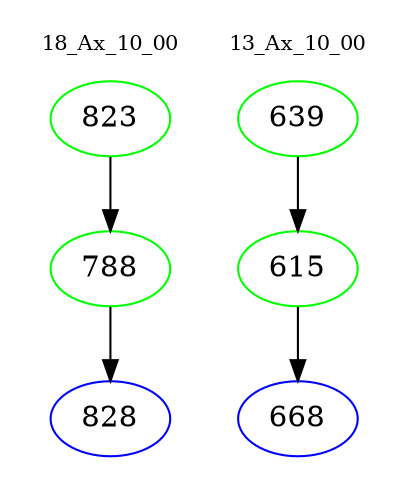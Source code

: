 digraph{
subgraph cluster_0 {
color = white
label = "18_Ax_10_00";
fontsize=10;
T0_823 [label="823", color="green"]
T0_823 -> T0_788 [color="black"]
T0_788 [label="788", color="green"]
T0_788 -> T0_828 [color="black"]
T0_828 [label="828", color="blue"]
}
subgraph cluster_1 {
color = white
label = "13_Ax_10_00";
fontsize=10;
T1_639 [label="639", color="green"]
T1_639 -> T1_615 [color="black"]
T1_615 [label="615", color="green"]
T1_615 -> T1_668 [color="black"]
T1_668 [label="668", color="blue"]
}
}
